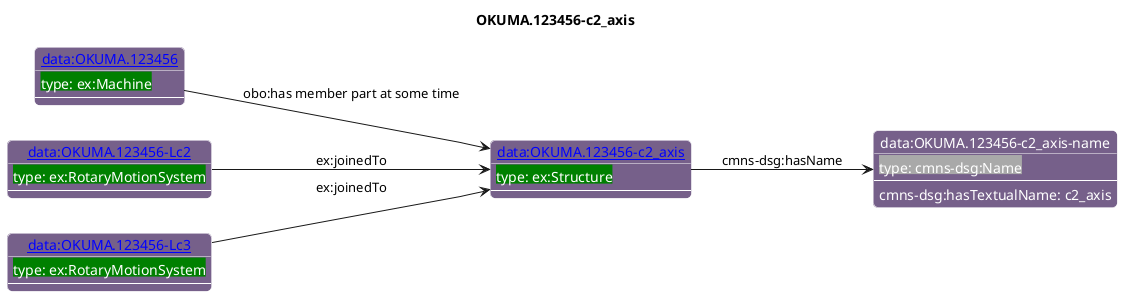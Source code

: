 @startuml
skinparam linetype polyline
left to right direction
title OKUMA.123456-c2_axis

skinparam roundCorner 10

skinparam object {
  BackgroundColor 76608A
  fontColor White
  BorderColor White 
  FontName Helvetica   
}

skinparam class{
   BackgroundColor White
   fontColor black
   FontStyle bold
   FontName Helvetica
}

object "[[./OKUMA.123456-c2_axis.html data:OKUMA.123456-c2_axis]]" as o1 #76608A {
 <back:#Green>type: ex:Structure</back> 
---
 }
object "data:OKUMA.123456-c2_axis-name" as o2 #76608A {
 <back:#DarkGrey>type: cmns-dsg:Name</back> 
---
 }
object "[[./OKUMA.123456.html data:OKUMA.123456]]" as o3 #76608A {
 <back:#Green>type: ex:Machine</back> 
---
 }
object "[[./OKUMA.123456-Lc2.html data:OKUMA.123456-Lc2]]" as o4 #76608A {
 <back:#Green>type: ex:RotaryMotionSystem</back> 
---
 }
object "[[./OKUMA.123456-Lc3.html data:OKUMA.123456-Lc3]]" as o5 #76608A {
 <back:#Green>type: ex:RotaryMotionSystem</back> 
---
 }
o1 --> o2 : cmns-dsg:hasName
o2 : cmns-dsg:hasTextualName: c2_axis
o3 --> o1 : obo:has member part at some time
o4 --> o1 : ex:joinedTo
o5 --> o1 : ex:joinedTo
@enduml

